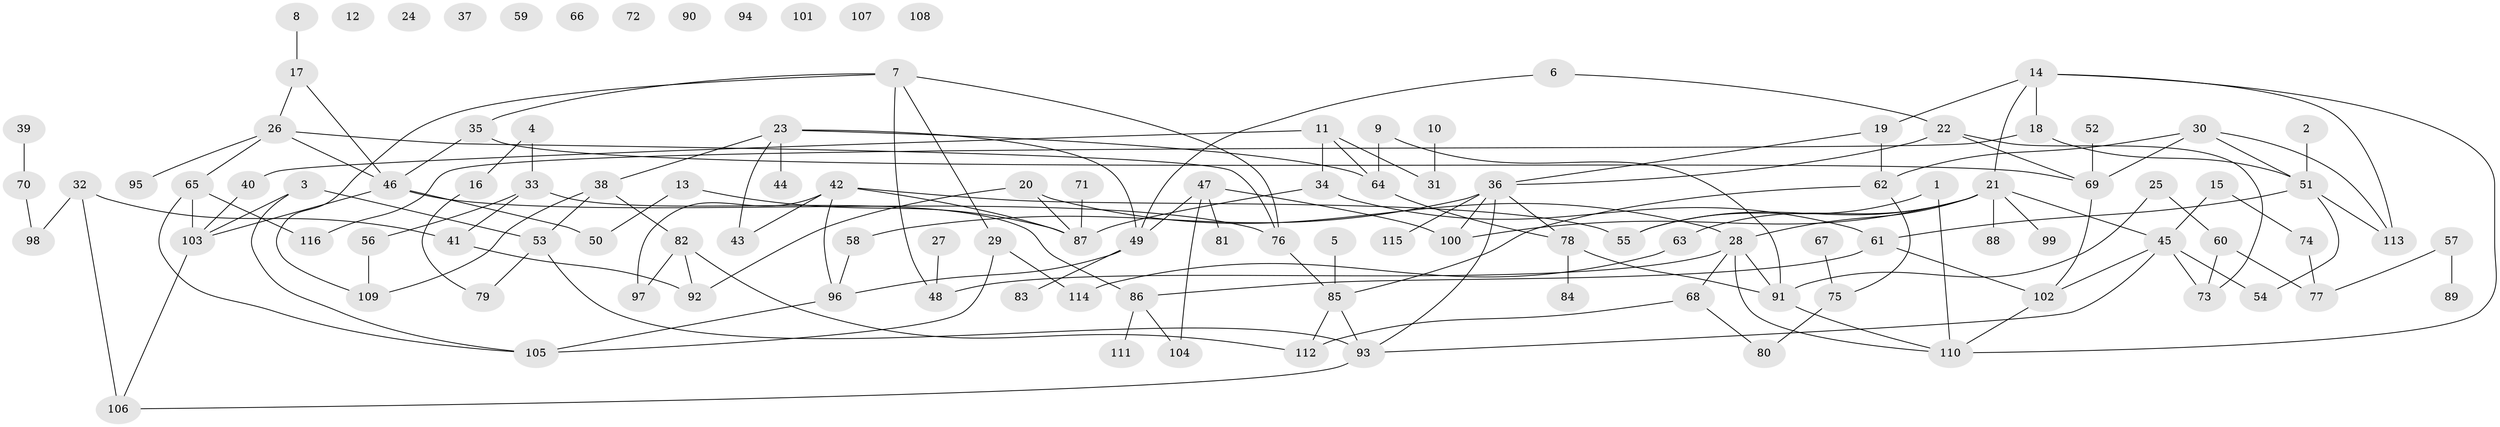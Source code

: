 // coarse degree distribution, {2: 0.25925925925925924, 1: 0.16049382716049382, 8: 0.037037037037037035, 7: 0.04938271604938271, 4: 0.09876543209876543, 0: 0.13580246913580246, 13: 0.012345679012345678, 6: 0.037037037037037035, 3: 0.16049382716049382, 10: 0.012345679012345678, 9: 0.012345679012345678, 5: 0.024691358024691357}
// Generated by graph-tools (version 1.1) at 2025/16/03/04/25 18:16:40]
// undirected, 116 vertices, 158 edges
graph export_dot {
graph [start="1"]
  node [color=gray90,style=filled];
  1;
  2;
  3;
  4;
  5;
  6;
  7;
  8;
  9;
  10;
  11;
  12;
  13;
  14;
  15;
  16;
  17;
  18;
  19;
  20;
  21;
  22;
  23;
  24;
  25;
  26;
  27;
  28;
  29;
  30;
  31;
  32;
  33;
  34;
  35;
  36;
  37;
  38;
  39;
  40;
  41;
  42;
  43;
  44;
  45;
  46;
  47;
  48;
  49;
  50;
  51;
  52;
  53;
  54;
  55;
  56;
  57;
  58;
  59;
  60;
  61;
  62;
  63;
  64;
  65;
  66;
  67;
  68;
  69;
  70;
  71;
  72;
  73;
  74;
  75;
  76;
  77;
  78;
  79;
  80;
  81;
  82;
  83;
  84;
  85;
  86;
  87;
  88;
  89;
  90;
  91;
  92;
  93;
  94;
  95;
  96;
  97;
  98;
  99;
  100;
  101;
  102;
  103;
  104;
  105;
  106;
  107;
  108;
  109;
  110;
  111;
  112;
  113;
  114;
  115;
  116;
  1 -- 55;
  1 -- 110;
  2 -- 51;
  3 -- 53;
  3 -- 103;
  3 -- 105;
  4 -- 16;
  4 -- 33;
  5 -- 85;
  6 -- 22;
  6 -- 49;
  7 -- 29;
  7 -- 35;
  7 -- 48;
  7 -- 76;
  7 -- 109;
  8 -- 17;
  9 -- 64;
  9 -- 91;
  10 -- 31;
  11 -- 31;
  11 -- 34;
  11 -- 40;
  11 -- 64;
  13 -- 50;
  13 -- 87;
  14 -- 18;
  14 -- 19;
  14 -- 21;
  14 -- 110;
  14 -- 113;
  15 -- 45;
  15 -- 74;
  16 -- 79;
  17 -- 26;
  17 -- 46;
  18 -- 51;
  18 -- 116;
  19 -- 36;
  19 -- 62;
  20 -- 28;
  20 -- 87;
  20 -- 92;
  21 -- 28;
  21 -- 45;
  21 -- 55;
  21 -- 63;
  21 -- 88;
  21 -- 99;
  21 -- 100;
  22 -- 36;
  22 -- 69;
  22 -- 73;
  23 -- 38;
  23 -- 43;
  23 -- 44;
  23 -- 49;
  23 -- 64;
  25 -- 60;
  25 -- 91;
  26 -- 46;
  26 -- 65;
  26 -- 76;
  26 -- 95;
  27 -- 48;
  28 -- 48;
  28 -- 68;
  28 -- 91;
  28 -- 110;
  29 -- 105;
  29 -- 114;
  30 -- 51;
  30 -- 62;
  30 -- 69;
  30 -- 113;
  32 -- 41;
  32 -- 98;
  32 -- 106;
  33 -- 41;
  33 -- 56;
  33 -- 86;
  34 -- 61;
  34 -- 87;
  35 -- 46;
  35 -- 69;
  36 -- 58;
  36 -- 78;
  36 -- 93;
  36 -- 100;
  36 -- 115;
  38 -- 53;
  38 -- 82;
  38 -- 109;
  39 -- 70;
  40 -- 103;
  41 -- 92;
  42 -- 43;
  42 -- 55;
  42 -- 87;
  42 -- 96;
  42 -- 97;
  45 -- 54;
  45 -- 73;
  45 -- 93;
  45 -- 102;
  46 -- 50;
  46 -- 76;
  46 -- 103;
  47 -- 49;
  47 -- 81;
  47 -- 100;
  47 -- 104;
  49 -- 83;
  49 -- 96;
  51 -- 54;
  51 -- 61;
  51 -- 113;
  52 -- 69;
  53 -- 79;
  53 -- 93;
  56 -- 109;
  57 -- 77;
  57 -- 89;
  58 -- 96;
  60 -- 73;
  60 -- 77;
  61 -- 86;
  61 -- 102;
  62 -- 75;
  62 -- 85;
  63 -- 114;
  64 -- 78;
  65 -- 103;
  65 -- 105;
  65 -- 116;
  67 -- 75;
  68 -- 80;
  68 -- 112;
  69 -- 102;
  70 -- 98;
  71 -- 87;
  74 -- 77;
  75 -- 80;
  76 -- 85;
  78 -- 84;
  78 -- 91;
  82 -- 92;
  82 -- 97;
  82 -- 112;
  85 -- 93;
  85 -- 112;
  86 -- 104;
  86 -- 111;
  91 -- 110;
  93 -- 106;
  96 -- 105;
  102 -- 110;
  103 -- 106;
}
